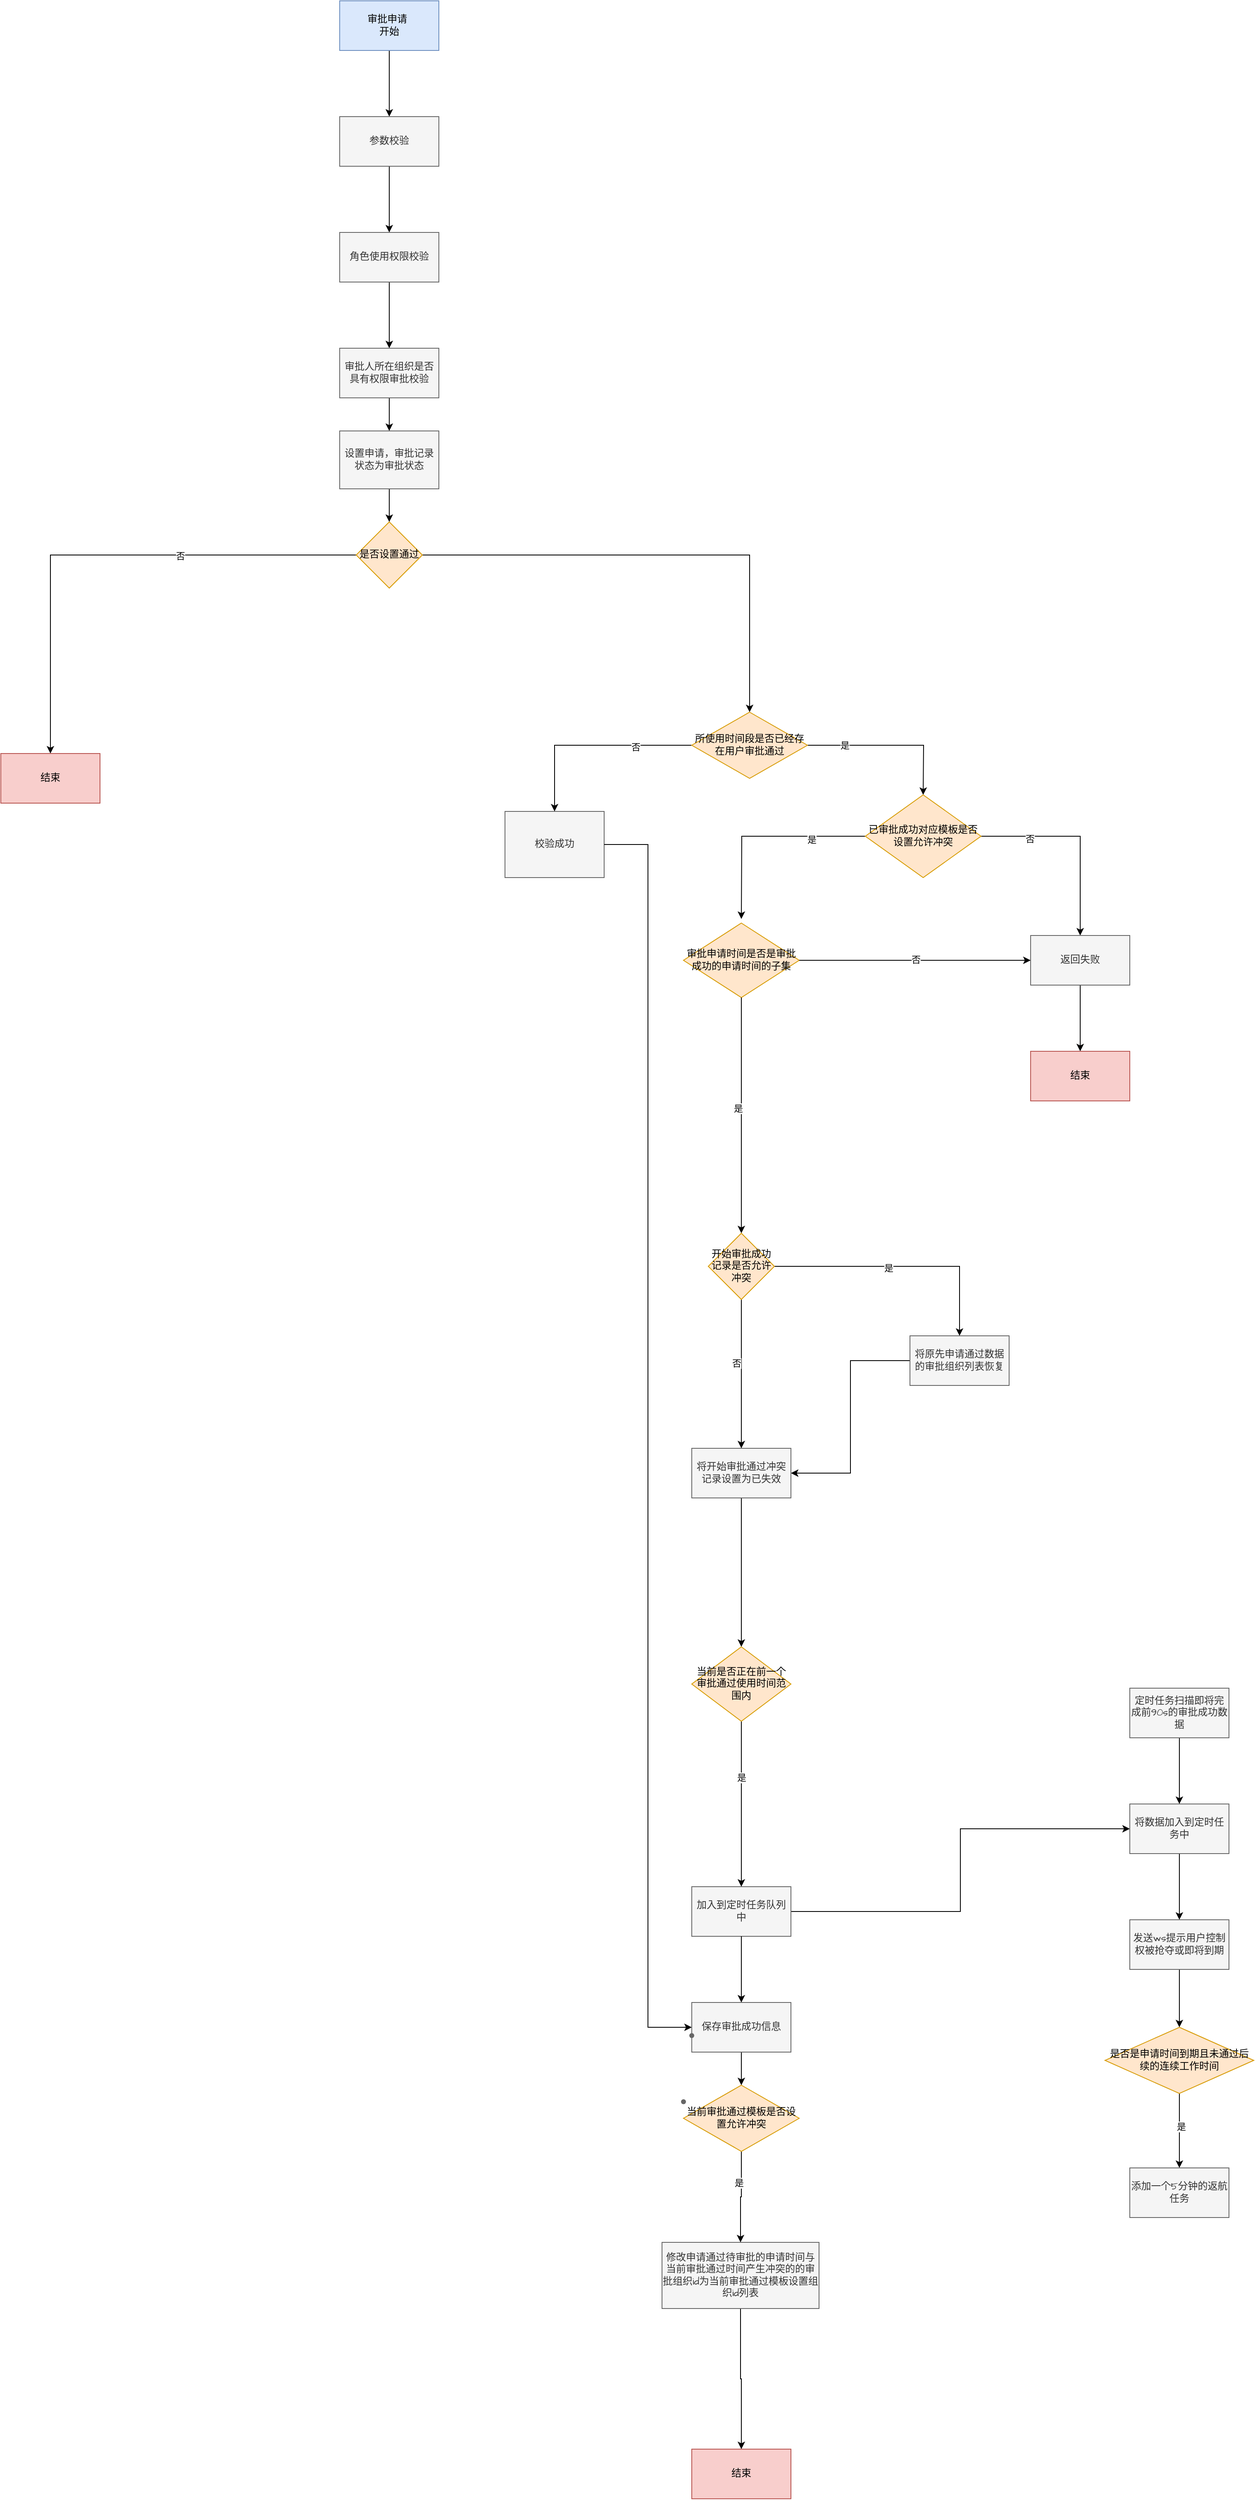 <mxfile version="26.0.11">
  <diagram id="C5RBs43oDa-KdzZeNtuy" name="Page-1">
    <mxGraphModel dx="1983" dy="469" grid="1" gridSize="10" guides="1" tooltips="1" connect="1" arrows="1" fold="1" page="1" pageScale="1" pageWidth="827" pageHeight="1169" math="0" shadow="0">
      <root>
        <mxCell id="WIyWlLk6GJQsqaUBKTNV-0" />
        <mxCell id="WIyWlLk6GJQsqaUBKTNV-1" parent="WIyWlLk6GJQsqaUBKTNV-0" />
        <mxCell id="VaRAnJZeEG1DX4EoweuF-4" value="" style="edgeStyle=orthogonalEdgeStyle;rounded=0;hachureGap=4;orthogonalLoop=1;jettySize=auto;html=1;fontFamily=Architects Daughter;fontSource=https%3A%2F%2Ffonts.googleapis.com%2Fcss%3Ffamily%3DArchitects%2BDaughter;" parent="WIyWlLk6GJQsqaUBKTNV-1" source="VaRAnJZeEG1DX4EoweuF-2" target="VaRAnJZeEG1DX4EoweuF-3" edge="1">
          <mxGeometry relative="1" as="geometry" />
        </mxCell>
        <mxCell id="VaRAnJZeEG1DX4EoweuF-2" value="审批申请&amp;nbsp;&lt;div&gt;开始&lt;/div&gt;" style="rounded=0;whiteSpace=wrap;html=1;hachureGap=4;fontFamily=Architects Daughter;fontSource=https%3A%2F%2Ffonts.googleapis.com%2Fcss%3Ffamily%3DArchitects%2BDaughter;fillColor=#dae8fc;strokeColor=#6c8ebf;" parent="WIyWlLk6GJQsqaUBKTNV-1" vertex="1">
          <mxGeometry x="340" y="80" width="120" height="60" as="geometry" />
        </mxCell>
        <mxCell id="VaRAnJZeEG1DX4EoweuF-6" value="" style="edgeStyle=orthogonalEdgeStyle;rounded=0;hachureGap=4;orthogonalLoop=1;jettySize=auto;html=1;fontFamily=Architects Daughter;fontSource=https%3A%2F%2Ffonts.googleapis.com%2Fcss%3Ffamily%3DArchitects%2BDaughter;" parent="WIyWlLk6GJQsqaUBKTNV-1" source="VaRAnJZeEG1DX4EoweuF-3" target="VaRAnJZeEG1DX4EoweuF-5" edge="1">
          <mxGeometry relative="1" as="geometry" />
        </mxCell>
        <mxCell id="VaRAnJZeEG1DX4EoweuF-3" value="参数校验" style="rounded=0;whiteSpace=wrap;html=1;hachureGap=4;fontFamily=Architects Daughter;fontSource=https%3A%2F%2Ffonts.googleapis.com%2Fcss%3Ffamily%3DArchitects%2BDaughter;fillColor=#f5f5f5;strokeColor=#666666;fontColor=#333333;" parent="WIyWlLk6GJQsqaUBKTNV-1" vertex="1">
          <mxGeometry x="340" y="220" width="120" height="60" as="geometry" />
        </mxCell>
        <mxCell id="VaRAnJZeEG1DX4EoweuF-8" value="" style="edgeStyle=orthogonalEdgeStyle;rounded=0;hachureGap=4;orthogonalLoop=1;jettySize=auto;html=1;fontFamily=Architects Daughter;fontSource=https%3A%2F%2Ffonts.googleapis.com%2Fcss%3Ffamily%3DArchitects%2BDaughter;" parent="WIyWlLk6GJQsqaUBKTNV-1" source="VaRAnJZeEG1DX4EoweuF-5" target="VaRAnJZeEG1DX4EoweuF-7" edge="1">
          <mxGeometry relative="1" as="geometry" />
        </mxCell>
        <mxCell id="VaRAnJZeEG1DX4EoweuF-5" value="角色使用权限校验" style="rounded=0;whiteSpace=wrap;html=1;hachureGap=4;fontFamily=Architects Daughter;fontSource=https%3A%2F%2Ffonts.googleapis.com%2Fcss%3Ffamily%3DArchitects%2BDaughter;fillColor=#f5f5f5;strokeColor=#666666;fontColor=#333333;" parent="WIyWlLk6GJQsqaUBKTNV-1" vertex="1">
          <mxGeometry x="340" y="360" width="120" height="60" as="geometry" />
        </mxCell>
        <mxCell id="VaRAnJZeEG1DX4EoweuF-123" style="edgeStyle=orthogonalEdgeStyle;rounded=0;hachureGap=4;orthogonalLoop=1;jettySize=auto;html=1;exitX=0.5;exitY=1;exitDx=0;exitDy=0;entryX=0.5;entryY=0;entryDx=0;entryDy=0;fontFamily=Architects Daughter;fontSource=https%3A%2F%2Ffonts.googleapis.com%2Fcss%3Ffamily%3DArchitects%2BDaughter;" parent="WIyWlLk6GJQsqaUBKTNV-1" source="VaRAnJZeEG1DX4EoweuF-7" target="VaRAnJZeEG1DX4EoweuF-121" edge="1">
          <mxGeometry relative="1" as="geometry" />
        </mxCell>
        <mxCell id="VaRAnJZeEG1DX4EoweuF-7" value="审批人所在组织是否具有权限审批校验" style="rounded=0;whiteSpace=wrap;html=1;hachureGap=4;fontFamily=Architects Daughter;fontSource=https%3A%2F%2Ffonts.googleapis.com%2Fcss%3Ffamily%3DArchitects%2BDaughter;fillColor=#f5f5f5;strokeColor=#666666;fontColor=#333333;" parent="WIyWlLk6GJQsqaUBKTNV-1" vertex="1">
          <mxGeometry x="340" y="500" width="120" height="60" as="geometry" />
        </mxCell>
        <mxCell id="VaRAnJZeEG1DX4EoweuF-125" style="edgeStyle=orthogonalEdgeStyle;rounded=0;hachureGap=4;orthogonalLoop=1;jettySize=auto;html=1;exitX=0;exitY=0.5;exitDx=0;exitDy=0;entryX=0.5;entryY=0;entryDx=0;entryDy=0;fontFamily=Architects Daughter;fontSource=https%3A%2F%2Ffonts.googleapis.com%2Fcss%3Ffamily%3DArchitects%2BDaughter;" parent="WIyWlLk6GJQsqaUBKTNV-1" source="VaRAnJZeEG1DX4EoweuF-9" target="VaRAnJZeEG1DX4EoweuF-46" edge="1">
          <mxGeometry relative="1" as="geometry" />
        </mxCell>
        <mxCell id="VaRAnJZeEG1DX4EoweuF-126" value="否" style="edgeLabel;html=1;align=center;verticalAlign=middle;resizable=0;points=[];hachureGap=4;fontFamily=Architects Daughter;fontSource=https%3A%2F%2Ffonts.googleapis.com%2Fcss%3Ffamily%3DArchitects%2BDaughter;rounded=0;" parent="VaRAnJZeEG1DX4EoweuF-125" vertex="1" connectable="0">
          <mxGeometry x="-0.302" y="1" relative="1" as="geometry">
            <mxPoint as="offset" />
          </mxGeometry>
        </mxCell>
        <mxCell id="VaRAnJZeEG1DX4EoweuF-127" style="edgeStyle=orthogonalEdgeStyle;rounded=0;hachureGap=4;orthogonalLoop=1;jettySize=auto;html=1;exitX=1;exitY=0.5;exitDx=0;exitDy=0;entryX=0.5;entryY=0;entryDx=0;entryDy=0;fontFamily=Architects Daughter;fontSource=https%3A%2F%2Ffonts.googleapis.com%2Fcss%3Ffamily%3DArchitects%2BDaughter;" parent="WIyWlLk6GJQsqaUBKTNV-1" source="VaRAnJZeEG1DX4EoweuF-9" target="VaRAnJZeEG1DX4EoweuF-17" edge="1">
          <mxGeometry relative="1" as="geometry" />
        </mxCell>
        <mxCell id="VaRAnJZeEG1DX4EoweuF-9" value="是否设置通过" style="rhombus;whiteSpace=wrap;html=1;fontFamily=Architects Daughter;fillColor=#ffe6cc;strokeColor=#d79b00;rounded=0;hachureGap=4;fontSource=https%3A%2F%2Ffonts.googleapis.com%2Fcss%3Ffamily%3DArchitects%2BDaughter;" parent="WIyWlLk6GJQsqaUBKTNV-1" vertex="1">
          <mxGeometry x="360" y="710" width="80" height="80" as="geometry" />
        </mxCell>
        <mxCell id="VaRAnJZeEG1DX4EoweuF-21" value="校验成功" style="whiteSpace=wrap;html=1;fontFamily=Architects Daughter;fillColor=#f5f5f5;strokeColor=#666666;fontColor=#333333;rounded=0;hachureGap=4;fontSource=https%3A%2F%2Ffonts.googleapis.com%2Fcss%3Ffamily%3DArchitects%2BDaughter;" parent="WIyWlLk6GJQsqaUBKTNV-1" vertex="1">
          <mxGeometry x="540" y="1060" width="120" height="80" as="geometry" />
        </mxCell>
        <mxCell id="VaRAnJZeEG1DX4EoweuF-35" value="审批申请时间是否是审批成功的申请时间的子集" style="rhombus;whiteSpace=wrap;html=1;fontFamily=Architects Daughter;fillColor=#ffe6cc;strokeColor=#d79b00;rounded=0;hachureGap=4;fontSource=https%3A%2F%2Ffonts.googleapis.com%2Fcss%3Ffamily%3DArchitects%2BDaughter;" parent="WIyWlLk6GJQsqaUBKTNV-1" vertex="1">
          <mxGeometry x="756" y="1195" width="140" height="90" as="geometry" />
        </mxCell>
        <mxCell id="VaRAnJZeEG1DX4EoweuF-46" value="结束" style="whiteSpace=wrap;html=1;fontFamily=Architects Daughter;fillColor=#f8cecc;strokeColor=#b85450;rounded=0;hachureGap=4;fontSource=https%3A%2F%2Ffonts.googleapis.com%2Fcss%3Ffamily%3DArchitects%2BDaughter;" parent="WIyWlLk6GJQsqaUBKTNV-1" vertex="1">
          <mxGeometry x="-70" y="990" width="120" height="60" as="geometry" />
        </mxCell>
        <mxCell id="VaRAnJZeEG1DX4EoweuF-87" style="edgeStyle=orthogonalEdgeStyle;rounded=0;hachureGap=4;orthogonalLoop=1;jettySize=auto;html=1;exitX=1;exitY=0.5;exitDx=0;exitDy=0;entryX=0;entryY=0.5;entryDx=0;entryDy=0;fontFamily=Architects Daughter;fontSource=https%3A%2F%2Ffonts.googleapis.com%2Fcss%3Ffamily%3DArchitects%2BDaughter;" parent="WIyWlLk6GJQsqaUBKTNV-1" source="VaRAnJZeEG1DX4EoweuF-72" target="VaRAnJZeEG1DX4EoweuF-83" edge="1">
          <mxGeometry relative="1" as="geometry" />
        </mxCell>
        <mxCell id="VaRAnJZeEG1DX4EoweuF-72" value="加入到定时任务队列中" style="whiteSpace=wrap;html=1;fontFamily=Architects Daughter;fillColor=#f5f5f5;strokeColor=#666666;rounded=0;hachureGap=4;fontSource=https%3A%2F%2Ffonts.googleapis.com%2Fcss%3Ffamily%3DArchitects%2BDaughter;fontColor=#333333;" parent="WIyWlLk6GJQsqaUBKTNV-1" vertex="1">
          <mxGeometry x="766" y="2360" width="120" height="60" as="geometry" />
        </mxCell>
        <mxCell id="VaRAnJZeEG1DX4EoweuF-20" style="edgeStyle=orthogonalEdgeStyle;rounded=0;hachureGap=4;orthogonalLoop=1;jettySize=auto;html=1;fontFamily=Architects Daughter;fontSource=https%3A%2F%2Ffonts.googleapis.com%2Fcss%3Ffamily%3DArchitects%2BDaughter;" parent="WIyWlLk6GJQsqaUBKTNV-1" source="VaRAnJZeEG1DX4EoweuF-17" edge="1">
          <mxGeometry relative="1" as="geometry">
            <mxPoint x="1046" y="1040" as="targetPoint" />
          </mxGeometry>
        </mxCell>
        <mxCell id="VaRAnJZeEG1DX4EoweuF-22" value="是" style="edgeLabel;html=1;align=center;verticalAlign=middle;resizable=0;points=[];hachureGap=4;fontFamily=Architects Daughter;fontSource=https%3A%2F%2Ffonts.googleapis.com%2Fcss%3Ffamily%3DArchitects%2BDaughter;rounded=0;" parent="VaRAnJZeEG1DX4EoweuF-20" vertex="1" connectable="0">
          <mxGeometry x="-0.551" relative="1" as="geometry">
            <mxPoint as="offset" />
          </mxGeometry>
        </mxCell>
        <mxCell id="VaRAnJZeEG1DX4EoweuF-95" style="edgeStyle=orthogonalEdgeStyle;rounded=0;hachureGap=4;orthogonalLoop=1;jettySize=auto;html=1;exitX=0;exitY=0.5;exitDx=0;exitDy=0;entryX=0.5;entryY=0;entryDx=0;entryDy=0;fontFamily=Architects Daughter;fontSource=https%3A%2F%2Ffonts.googleapis.com%2Fcss%3Ffamily%3DArchitects%2BDaughter;" parent="WIyWlLk6GJQsqaUBKTNV-1" source="VaRAnJZeEG1DX4EoweuF-17" target="VaRAnJZeEG1DX4EoweuF-21" edge="1">
          <mxGeometry relative="1" as="geometry" />
        </mxCell>
        <mxCell id="VaRAnJZeEG1DX4EoweuF-128" value="否" style="edgeLabel;html=1;align=center;verticalAlign=middle;resizable=0;points=[];hachureGap=4;fontFamily=Architects Daughter;fontSource=https%3A%2F%2Ffonts.googleapis.com%2Fcss%3Ffamily%3DArchitects%2BDaughter;rounded=0;" parent="VaRAnJZeEG1DX4EoweuF-95" vertex="1" connectable="0">
          <mxGeometry x="-0.457" y="2" relative="1" as="geometry">
            <mxPoint x="-1" as="offset" />
          </mxGeometry>
        </mxCell>
        <mxCell id="VaRAnJZeEG1DX4EoweuF-17" value="所使用时间段是否已经存在用户审批通过" style="rhombus;whiteSpace=wrap;html=1;fontFamily=Architects Daughter;fillColor=#ffe6cc;strokeColor=#d79b00;rounded=0;hachureGap=4;fontSource=https%3A%2F%2Ffonts.googleapis.com%2Fcss%3Ffamily%3DArchitects%2BDaughter;" parent="WIyWlLk6GJQsqaUBKTNV-1" vertex="1">
          <mxGeometry x="766" y="940" width="140" height="80" as="geometry" />
        </mxCell>
        <mxCell id="VaRAnJZeEG1DX4EoweuF-120" style="edgeStyle=orthogonalEdgeStyle;rounded=0;hachureGap=4;orthogonalLoop=1;jettySize=auto;html=1;entryX=0;entryY=0.5;entryDx=0;entryDy=0;fontFamily=Architects Daughter;fontSource=https%3A%2F%2Ffonts.googleapis.com%2Fcss%3Ffamily%3DArchitects%2BDaughter;" parent="WIyWlLk6GJQsqaUBKTNV-1" source="VaRAnJZeEG1DX4EoweuF-21" target="VaRAnJZeEG1DX4EoweuF-114" edge="1">
          <mxGeometry relative="1" as="geometry" />
        </mxCell>
        <mxCell id="VaRAnJZeEG1DX4EoweuF-27" value="" style="edgeStyle=orthogonalEdgeStyle;rounded=0;hachureGap=4;orthogonalLoop=1;jettySize=auto;html=1;fontFamily=Architects Daughter;fontSource=https%3A%2F%2Ffonts.googleapis.com%2Fcss%3Ffamily%3DArchitects%2BDaughter;" parent="WIyWlLk6GJQsqaUBKTNV-1" source="VaRAnJZeEG1DX4EoweuF-23" target="VaRAnJZeEG1DX4EoweuF-26" edge="1">
          <mxGeometry relative="1" as="geometry" />
        </mxCell>
        <mxCell id="VaRAnJZeEG1DX4EoweuF-28" value="否" style="edgeLabel;html=1;align=center;verticalAlign=middle;resizable=0;points=[];hachureGap=4;fontFamily=Architects Daughter;fontSource=https%3A%2F%2Ffonts.googleapis.com%2Fcss%3Ffamily%3DArchitects%2BDaughter;rounded=0;" parent="VaRAnJZeEG1DX4EoweuF-27" vertex="1" connectable="0">
          <mxGeometry x="-0.509" y="-3" relative="1" as="geometry">
            <mxPoint as="offset" />
          </mxGeometry>
        </mxCell>
        <mxCell id="VaRAnJZeEG1DX4EoweuF-33" value="" style="edgeStyle=orthogonalEdgeStyle;rounded=0;hachureGap=4;orthogonalLoop=1;jettySize=auto;html=1;fontFamily=Architects Daughter;fontSource=https%3A%2F%2Ffonts.googleapis.com%2Fcss%3Ffamily%3DArchitects%2BDaughter;" parent="WIyWlLk6GJQsqaUBKTNV-1" source="VaRAnJZeEG1DX4EoweuF-23" edge="1">
          <mxGeometry relative="1" as="geometry">
            <mxPoint x="826" y="1190" as="targetPoint" />
          </mxGeometry>
        </mxCell>
        <mxCell id="VaRAnJZeEG1DX4EoweuF-34" value="是" style="edgeLabel;html=1;align=center;verticalAlign=middle;resizable=0;points=[];hachureGap=4;fontFamily=Architects Daughter;fontSource=https%3A%2F%2Ffonts.googleapis.com%2Fcss%3Ffamily%3DArchitects%2BDaughter;rounded=0;" parent="VaRAnJZeEG1DX4EoweuF-33" vertex="1" connectable="0">
          <mxGeometry x="-0.475" y="4" relative="1" as="geometry">
            <mxPoint as="offset" />
          </mxGeometry>
        </mxCell>
        <mxCell id="VaRAnJZeEG1DX4EoweuF-23" value="已审批成功对应模板是否设置允许冲突" style="rhombus;whiteSpace=wrap;html=1;fontFamily=Architects Daughter;fillColor=#ffe6cc;strokeColor=#d79b00;rounded=0;hachureGap=4;fontSource=https%3A%2F%2Ffonts.googleapis.com%2Fcss%3Ffamily%3DArchitects%2BDaughter;" parent="WIyWlLk6GJQsqaUBKTNV-1" vertex="1">
          <mxGeometry x="976" y="1040" width="140" height="100" as="geometry" />
        </mxCell>
        <mxCell id="VaRAnJZeEG1DX4EoweuF-49" value="" style="edgeStyle=orthogonalEdgeStyle;rounded=0;hachureGap=4;orthogonalLoop=1;jettySize=auto;html=1;fontFamily=Architects Daughter;fontSource=https%3A%2F%2Ffonts.googleapis.com%2Fcss%3Ffamily%3DArchitects%2BDaughter;" parent="WIyWlLk6GJQsqaUBKTNV-1" source="VaRAnJZeEG1DX4EoweuF-26" target="VaRAnJZeEG1DX4EoweuF-48" edge="1">
          <mxGeometry relative="1" as="geometry" />
        </mxCell>
        <mxCell id="VaRAnJZeEG1DX4EoweuF-26" value="返回失败" style="whiteSpace=wrap;html=1;fontFamily=Architects Daughter;fillColor=#f5f5f5;strokeColor=#666666;fontColor=#333333;rounded=0;hachureGap=4;fontSource=https%3A%2F%2Ffonts.googleapis.com%2Fcss%3Ffamily%3DArchitects%2BDaughter;" parent="WIyWlLk6GJQsqaUBKTNV-1" vertex="1">
          <mxGeometry x="1176" y="1210" width="120" height="60" as="geometry" />
        </mxCell>
        <mxCell id="VaRAnJZeEG1DX4EoweuF-36" style="edgeStyle=orthogonalEdgeStyle;rounded=0;hachureGap=4;orthogonalLoop=1;jettySize=auto;html=1;entryX=0;entryY=0.5;entryDx=0;entryDy=0;fontFamily=Architects Daughter;fontSource=https%3A%2F%2Ffonts.googleapis.com%2Fcss%3Ffamily%3DArchitects%2BDaughter;" parent="WIyWlLk6GJQsqaUBKTNV-1" source="VaRAnJZeEG1DX4EoweuF-35" target="VaRAnJZeEG1DX4EoweuF-26" edge="1">
          <mxGeometry relative="1" as="geometry" />
        </mxCell>
        <mxCell id="VaRAnJZeEG1DX4EoweuF-37" value="否" style="edgeLabel;html=1;align=center;verticalAlign=middle;resizable=0;points=[];hachureGap=4;fontFamily=Architects Daughter;fontSource=https%3A%2F%2Ffonts.googleapis.com%2Fcss%3Ffamily%3DArchitects%2BDaughter;rounded=0;" parent="VaRAnJZeEG1DX4EoweuF-36" vertex="1" connectable="0">
          <mxGeometry x="0.003" y="1" relative="1" as="geometry">
            <mxPoint as="offset" />
          </mxGeometry>
        </mxCell>
        <mxCell id="VaRAnJZeEG1DX4EoweuF-110" style="edgeStyle=orthogonalEdgeStyle;rounded=0;hachureGap=4;orthogonalLoop=1;jettySize=auto;html=1;entryX=0.5;entryY=0;entryDx=0;entryDy=0;fontFamily=Architects Daughter;fontSource=https%3A%2F%2Ffonts.googleapis.com%2Fcss%3Ffamily%3DArchitects%2BDaughter;" parent="WIyWlLk6GJQsqaUBKTNV-1" source="VaRAnJZeEG1DX4EoweuF-35" target="VaRAnJZeEG1DX4EoweuF-54" edge="1">
          <mxGeometry relative="1" as="geometry" />
        </mxCell>
        <mxCell id="VaRAnJZeEG1DX4EoweuF-111" value="是" style="edgeLabel;html=1;align=center;verticalAlign=middle;resizable=0;points=[];hachureGap=4;fontFamily=Architects Daughter;fontSource=https%3A%2F%2Ffonts.googleapis.com%2Fcss%3Ffamily%3DArchitects%2BDaughter;rounded=0;" parent="VaRAnJZeEG1DX4EoweuF-110" vertex="1" connectable="0">
          <mxGeometry x="-0.065" y="-4" relative="1" as="geometry">
            <mxPoint y="1" as="offset" />
          </mxGeometry>
        </mxCell>
        <mxCell id="VaRAnJZeEG1DX4EoweuF-48" value="结束" style="whiteSpace=wrap;html=1;fontFamily=Architects Daughter;fillColor=#f8cecc;strokeColor=#b85450;rounded=0;hachureGap=4;fontSource=https%3A%2F%2Ffonts.googleapis.com%2Fcss%3Ffamily%3DArchitects%2BDaughter;" parent="WIyWlLk6GJQsqaUBKTNV-1" vertex="1">
          <mxGeometry x="1176" y="1350" width="120" height="60" as="geometry" />
        </mxCell>
        <mxCell id="VaRAnJZeEG1DX4EoweuF-58" value="" style="edgeStyle=orthogonalEdgeStyle;rounded=0;hachureGap=4;orthogonalLoop=1;jettySize=auto;html=1;fontFamily=Architects Daughter;fontSource=https%3A%2F%2Ffonts.googleapis.com%2Fcss%3Ffamily%3DArchitects%2BDaughter;" parent="WIyWlLk6GJQsqaUBKTNV-1" source="VaRAnJZeEG1DX4EoweuF-54" target="VaRAnJZeEG1DX4EoweuF-57" edge="1">
          <mxGeometry relative="1" as="geometry" />
        </mxCell>
        <mxCell id="VaRAnJZeEG1DX4EoweuF-59" value="是" style="edgeLabel;html=1;align=center;verticalAlign=middle;resizable=0;points=[];hachureGap=4;fontFamily=Architects Daughter;fontSource=https%3A%2F%2Ffonts.googleapis.com%2Fcss%3Ffamily%3DArchitects%2BDaughter;rounded=0;" parent="VaRAnJZeEG1DX4EoweuF-58" vertex="1" connectable="0">
          <mxGeometry x="-0.104" y="-2" relative="1" as="geometry">
            <mxPoint as="offset" />
          </mxGeometry>
        </mxCell>
        <mxCell id="VaRAnJZeEG1DX4EoweuF-63" value="" style="edgeStyle=orthogonalEdgeStyle;rounded=0;hachureGap=4;orthogonalLoop=1;jettySize=auto;html=1;fontFamily=Architects Daughter;fontSource=https%3A%2F%2Ffonts.googleapis.com%2Fcss%3Ffamily%3DArchitects%2BDaughter;" parent="WIyWlLk6GJQsqaUBKTNV-1" source="VaRAnJZeEG1DX4EoweuF-54" target="VaRAnJZeEG1DX4EoweuF-62" edge="1">
          <mxGeometry relative="1" as="geometry" />
        </mxCell>
        <mxCell id="VaRAnJZeEG1DX4EoweuF-64" value="否" style="edgeLabel;html=1;align=center;verticalAlign=middle;resizable=0;points=[];hachureGap=4;fontFamily=Architects Daughter;fontSource=https%3A%2F%2Ffonts.googleapis.com%2Fcss%3Ffamily%3DArchitects%2BDaughter;rounded=0;" parent="VaRAnJZeEG1DX4EoweuF-63" vertex="1" connectable="0">
          <mxGeometry x="-0.142" y="-6" relative="1" as="geometry">
            <mxPoint as="offset" />
          </mxGeometry>
        </mxCell>
        <mxCell id="VaRAnJZeEG1DX4EoweuF-54" value="开始审批成功记录是否允许冲突" style="rhombus;whiteSpace=wrap;html=1;fontFamily=Architects Daughter;fillColor=#ffe6cc;strokeColor=#d79b00;rounded=0;hachureGap=4;fontSource=https%3A%2F%2Ffonts.googleapis.com%2Fcss%3Ffamily%3DArchitects%2BDaughter;" parent="WIyWlLk6GJQsqaUBKTNV-1" vertex="1">
          <mxGeometry x="786" y="1570" width="80" height="80" as="geometry" />
        </mxCell>
        <mxCell id="VaRAnJZeEG1DX4EoweuF-67" style="edgeStyle=orthogonalEdgeStyle;rounded=0;hachureGap=4;orthogonalLoop=1;jettySize=auto;html=1;entryX=1;entryY=0.5;entryDx=0;entryDy=0;fontFamily=Architects Daughter;fontSource=https%3A%2F%2Ffonts.googleapis.com%2Fcss%3Ffamily%3DArchitects%2BDaughter;" parent="WIyWlLk6GJQsqaUBKTNV-1" source="VaRAnJZeEG1DX4EoweuF-57" target="VaRAnJZeEG1DX4EoweuF-62" edge="1">
          <mxGeometry relative="1" as="geometry" />
        </mxCell>
        <mxCell id="VaRAnJZeEG1DX4EoweuF-57" value="将原先申请通过数据的审批组织列表恢复" style="whiteSpace=wrap;html=1;fontFamily=Architects Daughter;fillColor=#f5f5f5;strokeColor=#666666;rounded=0;hachureGap=4;fontSource=https%3A%2F%2Ffonts.googleapis.com%2Fcss%3Ffamily%3DArchitects%2BDaughter;fontColor=#333333;" parent="WIyWlLk6GJQsqaUBKTNV-1" vertex="1">
          <mxGeometry x="1030" y="1694" width="120" height="60" as="geometry" />
        </mxCell>
        <mxCell id="VaRAnJZeEG1DX4EoweuF-71" value="" style="edgeStyle=orthogonalEdgeStyle;rounded=0;hachureGap=4;orthogonalLoop=1;jettySize=auto;html=1;fontFamily=Architects Daughter;fontSource=https%3A%2F%2Ffonts.googleapis.com%2Fcss%3Ffamily%3DArchitects%2BDaughter;" parent="WIyWlLk6GJQsqaUBKTNV-1" source="VaRAnJZeEG1DX4EoweuF-62" target="VaRAnJZeEG1DX4EoweuF-70" edge="1">
          <mxGeometry relative="1" as="geometry" />
        </mxCell>
        <mxCell id="VaRAnJZeEG1DX4EoweuF-62" value="将开始审批通过冲突记录设置为已失效" style="whiteSpace=wrap;html=1;fontFamily=Architects Daughter;fillColor=#f5f5f5;strokeColor=#666666;rounded=0;hachureGap=4;fontSource=https%3A%2F%2Ffonts.googleapis.com%2Fcss%3Ffamily%3DArchitects%2BDaughter;fontColor=#333333;" parent="WIyWlLk6GJQsqaUBKTNV-1" vertex="1">
          <mxGeometry x="766" y="1830" width="120" height="60" as="geometry" />
        </mxCell>
        <mxCell id="VaRAnJZeEG1DX4EoweuF-73" value="" style="edgeStyle=orthogonalEdgeStyle;rounded=0;hachureGap=4;orthogonalLoop=1;jettySize=auto;html=1;fontFamily=Architects Daughter;fontSource=https%3A%2F%2Ffonts.googleapis.com%2Fcss%3Ffamily%3DArchitects%2BDaughter;" parent="WIyWlLk6GJQsqaUBKTNV-1" source="VaRAnJZeEG1DX4EoweuF-70" target="VaRAnJZeEG1DX4EoweuF-72" edge="1">
          <mxGeometry relative="1" as="geometry" />
        </mxCell>
        <mxCell id="VaRAnJZeEG1DX4EoweuF-74" value="是" style="edgeLabel;html=1;align=center;verticalAlign=middle;resizable=0;points=[];hachureGap=4;fontFamily=Architects Daughter;fontSource=https%3A%2F%2Ffonts.googleapis.com%2Fcss%3Ffamily%3DArchitects%2BDaughter;rounded=0;" parent="VaRAnJZeEG1DX4EoweuF-73" vertex="1" connectable="0">
          <mxGeometry x="-0.326" relative="1" as="geometry">
            <mxPoint as="offset" />
          </mxGeometry>
        </mxCell>
        <mxCell id="VaRAnJZeEG1DX4EoweuF-70" value="当前是否正在前一个审批通过使用时间范围内" style="rhombus;whiteSpace=wrap;html=1;fontFamily=Architects Daughter;fillColor=#ffe6cc;strokeColor=#d79b00;rounded=0;hachureGap=4;fontSource=https%3A%2F%2Ffonts.googleapis.com%2Fcss%3Ffamily%3DArchitects%2BDaughter;" parent="WIyWlLk6GJQsqaUBKTNV-1" vertex="1">
          <mxGeometry x="766" y="2070" width="120" height="90" as="geometry" />
        </mxCell>
        <mxCell id="VaRAnJZeEG1DX4EoweuF-115" value="" style="edgeStyle=orthogonalEdgeStyle;rounded=0;hachureGap=4;orthogonalLoop=1;jettySize=auto;html=1;fontFamily=Architects Daughter;fontSource=https%3A%2F%2Ffonts.googleapis.com%2Fcss%3Ffamily%3DArchitects%2BDaughter;" parent="WIyWlLk6GJQsqaUBKTNV-1" source="VaRAnJZeEG1DX4EoweuF-72" target="VaRAnJZeEG1DX4EoweuF-114" edge="1">
          <mxGeometry relative="1" as="geometry" />
        </mxCell>
        <mxCell id="VaRAnJZeEG1DX4EoweuF-78" value="" style="edgeStyle=orthogonalEdgeStyle;rounded=0;hachureGap=4;orthogonalLoop=1;jettySize=auto;html=1;fontFamily=Architects Daughter;fontSource=https%3A%2F%2Ffonts.googleapis.com%2Fcss%3Ffamily%3DArchitects%2BDaughter;" parent="WIyWlLk6GJQsqaUBKTNV-1" source="VaRAnJZeEG1DX4EoweuF-75" target="VaRAnJZeEG1DX4EoweuF-77" edge="1">
          <mxGeometry relative="1" as="geometry" />
        </mxCell>
        <mxCell id="VaRAnJZeEG1DX4EoweuF-79" value="是" style="edgeLabel;html=1;align=center;verticalAlign=middle;resizable=0;points=[];hachureGap=4;fontFamily=Architects Daughter;fontSource=https%3A%2F%2Ffonts.googleapis.com%2Fcss%3Ffamily%3DArchitects%2BDaughter;rounded=0;" parent="VaRAnJZeEG1DX4EoweuF-78" vertex="1" connectable="0">
          <mxGeometry x="-0.311" y="-3" relative="1" as="geometry">
            <mxPoint as="offset" />
          </mxGeometry>
        </mxCell>
        <mxCell id="VaRAnJZeEG1DX4EoweuF-75" value="当前审批通过模板是否设置允许冲突" style="rhombus;whiteSpace=wrap;html=1;fontFamily=Architects Daughter;fillColor=#ffe6cc;strokeColor=#d79b00;rounded=0;hachureGap=4;fontSource=https%3A%2F%2Ffonts.googleapis.com%2Fcss%3Ffamily%3DArchitects%2BDaughter;" parent="WIyWlLk6GJQsqaUBKTNV-1" vertex="1">
          <mxGeometry x="756" y="2600" width="140" height="80" as="geometry" />
        </mxCell>
        <mxCell id="VaRAnJZeEG1DX4EoweuF-93" value="" style="edgeStyle=orthogonalEdgeStyle;rounded=0;hachureGap=4;orthogonalLoop=1;jettySize=auto;html=1;fontFamily=Architects Daughter;fontSource=https%3A%2F%2Ffonts.googleapis.com%2Fcss%3Ffamily%3DArchitects%2BDaughter;" parent="WIyWlLk6GJQsqaUBKTNV-1" source="VaRAnJZeEG1DX4EoweuF-77" target="VaRAnJZeEG1DX4EoweuF-92" edge="1">
          <mxGeometry relative="1" as="geometry" />
        </mxCell>
        <mxCell id="VaRAnJZeEG1DX4EoweuF-77" value="修改申请通过待审批的申请时间与当前审批通过时间产生冲突的的审批组织id为当前审批通过模板设置组织id列表" style="whiteSpace=wrap;html=1;fontFamily=Architects Daughter;fillColor=#f5f5f5;strokeColor=#666666;fontColor=#333333;rounded=0;hachureGap=4;fontSource=https%3A%2F%2Ffonts.googleapis.com%2Fcss%3Ffamily%3DArchitects%2BDaughter;" parent="WIyWlLk6GJQsqaUBKTNV-1" vertex="1">
          <mxGeometry x="730" y="2790" width="190" height="80" as="geometry" />
        </mxCell>
        <mxCell id="VaRAnJZeEG1DX4EoweuF-84" value="" style="edgeStyle=orthogonalEdgeStyle;rounded=0;hachureGap=4;orthogonalLoop=1;jettySize=auto;html=1;fontFamily=Architects Daughter;fontSource=https%3A%2F%2Ffonts.googleapis.com%2Fcss%3Ffamily%3DArchitects%2BDaughter;" parent="WIyWlLk6GJQsqaUBKTNV-1" source="VaRAnJZeEG1DX4EoweuF-81" target="VaRAnJZeEG1DX4EoweuF-83" edge="1">
          <mxGeometry relative="1" as="geometry" />
        </mxCell>
        <mxCell id="VaRAnJZeEG1DX4EoweuF-81" value="定时任务扫描即将完成前90s的审批成功数据" style="rounded=0;whiteSpace=wrap;html=1;hachureGap=4;fontFamily=Architects Daughter;fontSource=https%3A%2F%2Ffonts.googleapis.com%2Fcss%3Ffamily%3DArchitects%2BDaughter;fillColor=#f5f5f5;fontColor=#333333;strokeColor=#666666;" parent="WIyWlLk6GJQsqaUBKTNV-1" vertex="1">
          <mxGeometry x="1296" y="2120" width="120" height="60" as="geometry" />
        </mxCell>
        <mxCell id="VaRAnJZeEG1DX4EoweuF-86" value="" style="edgeStyle=orthogonalEdgeStyle;rounded=0;hachureGap=4;orthogonalLoop=1;jettySize=auto;html=1;fontFamily=Architects Daughter;fontSource=https%3A%2F%2Ffonts.googleapis.com%2Fcss%3Ffamily%3DArchitects%2BDaughter;" parent="WIyWlLk6GJQsqaUBKTNV-1" source="VaRAnJZeEG1DX4EoweuF-83" target="VaRAnJZeEG1DX4EoweuF-85" edge="1">
          <mxGeometry relative="1" as="geometry" />
        </mxCell>
        <mxCell id="VaRAnJZeEG1DX4EoweuF-83" value="将数据加入到定时任务中" style="whiteSpace=wrap;html=1;fontFamily=Architects Daughter;fillColor=#f5f5f5;strokeColor=#666666;fontColor=#333333;rounded=0;hachureGap=4;fontSource=https%3A%2F%2Ffonts.googleapis.com%2Fcss%3Ffamily%3DArchitects%2BDaughter;" parent="WIyWlLk6GJQsqaUBKTNV-1" vertex="1">
          <mxGeometry x="1296" y="2260" width="120" height="60" as="geometry" />
        </mxCell>
        <mxCell id="VaRAnJZeEG1DX4EoweuF-89" value="" style="edgeStyle=orthogonalEdgeStyle;rounded=0;hachureGap=4;orthogonalLoop=1;jettySize=auto;html=1;fontFamily=Architects Daughter;fontSource=https%3A%2F%2Ffonts.googleapis.com%2Fcss%3Ffamily%3DArchitects%2BDaughter;" parent="WIyWlLk6GJQsqaUBKTNV-1" source="VaRAnJZeEG1DX4EoweuF-85" target="VaRAnJZeEG1DX4EoweuF-88" edge="1">
          <mxGeometry relative="1" as="geometry" />
        </mxCell>
        <mxCell id="VaRAnJZeEG1DX4EoweuF-85" value="发送ws提示用户控制权被抢夺或即将到期" style="whiteSpace=wrap;html=1;fontFamily=Architects Daughter;fillColor=#f5f5f5;strokeColor=#666666;fontColor=#333333;rounded=0;hachureGap=4;fontSource=https%3A%2F%2Ffonts.googleapis.com%2Fcss%3Ffamily%3DArchitects%2BDaughter;" parent="WIyWlLk6GJQsqaUBKTNV-1" vertex="1">
          <mxGeometry x="1296" y="2400" width="120" height="60" as="geometry" />
        </mxCell>
        <mxCell id="VaRAnJZeEG1DX4EoweuF-91" value="" style="edgeStyle=orthogonalEdgeStyle;rounded=0;hachureGap=4;orthogonalLoop=1;jettySize=auto;html=1;fontFamily=Architects Daughter;fontSource=https%3A%2F%2Ffonts.googleapis.com%2Fcss%3Ffamily%3DArchitects%2BDaughter;" parent="WIyWlLk6GJQsqaUBKTNV-1" source="VaRAnJZeEG1DX4EoweuF-88" target="VaRAnJZeEG1DX4EoweuF-90" edge="1">
          <mxGeometry relative="1" as="geometry" />
        </mxCell>
        <mxCell id="aX7S_sHkkoH7Dob6HbmS-2" value="是" style="edgeLabel;html=1;align=center;verticalAlign=middle;resizable=0;points=[];hachureGap=4;fontFamily=Architects Daughter;fontSource=https%3A%2F%2Ffonts.googleapis.com%2Fcss%3Ffamily%3DArchitects%2BDaughter;rounded=0;" vertex="1" connectable="0" parent="VaRAnJZeEG1DX4EoweuF-91">
          <mxGeometry x="-0.115" y="2" relative="1" as="geometry">
            <mxPoint as="offset" />
          </mxGeometry>
        </mxCell>
        <mxCell id="VaRAnJZeEG1DX4EoweuF-88" value="是否是申请时间到期且未通过后续的连续工作时间" style="rhombus;whiteSpace=wrap;html=1;fontFamily=Architects Daughter;fillColor=#ffe6cc;strokeColor=#d79b00;rounded=0;hachureGap=4;fontSource=https%3A%2F%2Ffonts.googleapis.com%2Fcss%3Ffamily%3DArchitects%2BDaughter;" parent="WIyWlLk6GJQsqaUBKTNV-1" vertex="1">
          <mxGeometry x="1266" y="2530" width="180" height="80" as="geometry" />
        </mxCell>
        <mxCell id="VaRAnJZeEG1DX4EoweuF-90" value="添加一个5分钟的返航任务" style="whiteSpace=wrap;html=1;fontFamily=Architects Daughter;fillColor=#f5f5f5;strokeColor=#666666;rounded=0;hachureGap=4;fontSource=https%3A%2F%2Ffonts.googleapis.com%2Fcss%3Ffamily%3DArchitects%2BDaughter;fontColor=#333333;" parent="WIyWlLk6GJQsqaUBKTNV-1" vertex="1">
          <mxGeometry x="1296" y="2700" width="120" height="60" as="geometry" />
        </mxCell>
        <mxCell id="VaRAnJZeEG1DX4EoweuF-92" value="结束" style="whiteSpace=wrap;html=1;fontFamily=Architects Daughter;fillColor=#f8cecc;strokeColor=#b85450;rounded=0;hachureGap=4;fontSource=https%3A%2F%2Ffonts.googleapis.com%2Fcss%3Ffamily%3DArchitects%2BDaughter;" parent="WIyWlLk6GJQsqaUBKTNV-1" vertex="1">
          <mxGeometry x="766" y="3040" width="120" height="60" as="geometry" />
        </mxCell>
        <mxCell id="VaRAnJZeEG1DX4EoweuF-101" value="" style="shape=waypoint;size=6;pointerEvents=1;points=[];fillColor=#f5f5f5;resizable=0;rotatable=0;perimeter=centerPerimeter;snapToPoint=1;fontFamily=Architects Daughter;strokeColor=#666666;fontColor=#333333;rounded=0;hachureGap=4;fontSource=https%3A%2F%2Ffonts.googleapis.com%2Fcss%3Ffamily%3DArchitects%2BDaughter;" parent="WIyWlLk6GJQsqaUBKTNV-1" vertex="1">
          <mxGeometry x="746" y="2610" width="20" height="20" as="geometry" />
        </mxCell>
        <mxCell id="VaRAnJZeEG1DX4EoweuF-116" style="edgeStyle=orthogonalEdgeStyle;rounded=0;hachureGap=4;orthogonalLoop=1;jettySize=auto;html=1;exitX=0.5;exitY=1;exitDx=0;exitDy=0;entryX=0.5;entryY=0;entryDx=0;entryDy=0;fontFamily=Architects Daughter;fontSource=https%3A%2F%2Ffonts.googleapis.com%2Fcss%3Ffamily%3DArchitects%2BDaughter;" parent="WIyWlLk6GJQsqaUBKTNV-1" source="VaRAnJZeEG1DX4EoweuF-114" target="VaRAnJZeEG1DX4EoweuF-75" edge="1">
          <mxGeometry relative="1" as="geometry" />
        </mxCell>
        <mxCell id="VaRAnJZeEG1DX4EoweuF-114" value="保存审批成功信息" style="whiteSpace=wrap;html=1;fontFamily=Architects Daughter;fillColor=#f5f5f5;strokeColor=#666666;fontColor=#333333;rounded=0;hachureGap=4;fontSource=https%3A%2F%2Ffonts.googleapis.com%2Fcss%3Ffamily%3DArchitects%2BDaughter;" parent="WIyWlLk6GJQsqaUBKTNV-1" vertex="1">
          <mxGeometry x="766" y="2500" width="120" height="60" as="geometry" />
        </mxCell>
        <mxCell id="VaRAnJZeEG1DX4EoweuF-117" value="" style="shape=waypoint;size=6;pointerEvents=1;points=[];fillColor=#f5f5f5;resizable=0;rotatable=0;perimeter=centerPerimeter;snapToPoint=1;fontFamily=Architects Daughter;strokeColor=#666666;fontColor=#333333;rounded=0;hachureGap=4;fontSource=https%3A%2F%2Ffonts.googleapis.com%2Fcss%3Ffamily%3DArchitects%2BDaughter;" parent="WIyWlLk6GJQsqaUBKTNV-1" vertex="1">
          <mxGeometry x="756" y="2530" width="20" height="20" as="geometry" />
        </mxCell>
        <mxCell id="VaRAnJZeEG1DX4EoweuF-124" style="edgeStyle=orthogonalEdgeStyle;rounded=0;hachureGap=4;orthogonalLoop=1;jettySize=auto;html=1;exitX=0.5;exitY=1;exitDx=0;exitDy=0;entryX=0.5;entryY=0;entryDx=0;entryDy=0;fontFamily=Architects Daughter;fontSource=https%3A%2F%2Ffonts.googleapis.com%2Fcss%3Ffamily%3DArchitects%2BDaughter;" parent="WIyWlLk6GJQsqaUBKTNV-1" source="VaRAnJZeEG1DX4EoweuF-121" target="VaRAnJZeEG1DX4EoweuF-9" edge="1">
          <mxGeometry relative="1" as="geometry" />
        </mxCell>
        <mxCell id="VaRAnJZeEG1DX4EoweuF-121" value="设置申请，审批记录状态为审批状态" style="whiteSpace=wrap;html=1;fontFamily=Architects Daughter;fillColor=#f5f5f5;strokeColor=#666666;fontColor=#333333;rounded=0;hachureGap=4;fontSource=https%3A%2F%2Ffonts.googleapis.com%2Fcss%3Ffamily%3DArchitects%2BDaughter;" parent="WIyWlLk6GJQsqaUBKTNV-1" vertex="1">
          <mxGeometry x="340" y="600" width="120" height="70" as="geometry" />
        </mxCell>
      </root>
    </mxGraphModel>
  </diagram>
</mxfile>
